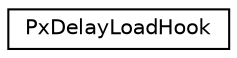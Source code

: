 digraph "Graphical Class Hierarchy"
{
  edge [fontname="Helvetica",fontsize="10",labelfontname="Helvetica",labelfontsize="10"];
  node [fontname="Helvetica",fontsize="10",shape=record];
  rankdir="LR";
  Node0 [label="PxDelayLoadHook",height=0.2,width=0.4,color="black", fillcolor="white", style="filled",URL="$classPxDelayLoadHook.html",tooltip="PxDelayLoadHook. "];
}
